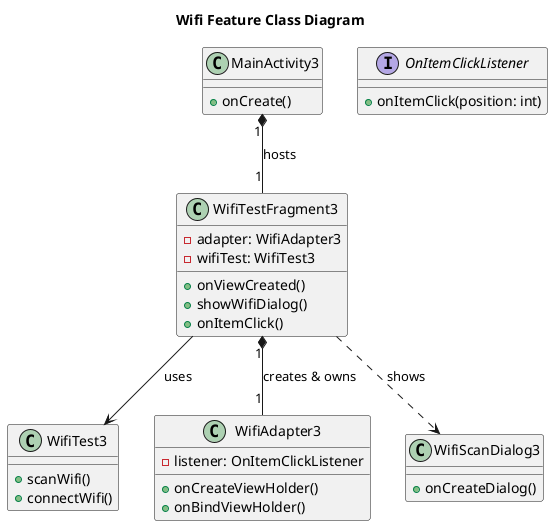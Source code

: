 @startuml
title Wifi Feature Class Diagram

' 패키지로 묶어 가독성 향상

  ' --- 클래스 및 인터페이스 정의 ---

  class MainActivity3 {
    + onCreate()
  }

  class WifiTestFragment3 {
    - adapter: WifiAdapter3
    - wifiTest: WifiTest3
    + onViewCreated()
    + showWifiDialog()
    + onItemClick()
  }

  class WifiTest3 {
    + scanWifi()
    + connectWifi()
  }

  class WifiAdapter3 {
    - listener: OnItemClickListener
    + onCreateViewHolder()
    + onBindViewHolder()
  }

  ' 어댑터 내부에 클릭 리스너 인터페이스 정의
  interface OnItemClickListener {
    + onItemClick(position: int)
  }

  class WifiScanDialog3 {
    + onCreateDialog()
  }


  ' --- 관계 정의 ---

  ' MainActivity3는 WifiTestFragment3를 호스팅합니다. (Composition)
  MainActivity3 "1" *-- "1" WifiTestFragment3 : hosts

  ' WifiTestFragment3는 WifiAdapter3를 생성하고 소유합니다. (Composition)
  WifiTestFragment3 "1" *-- "1" WifiAdapter3 : creates & owns

  ' WifiTestFragment3는 WifiTest3 클래스를 사용하여 비즈니스 로직을 처리합니다. (Association)
  WifiTestFragment3 --> WifiTest3 : uses

  ' WifiTestFragment3는 사용자가 항목을 클릭하면 WifiScanDialog3를 보여줍니다. (Dependency)
  WifiTestFragment3 ..> WifiScanDialog3 : shows

@enduml

